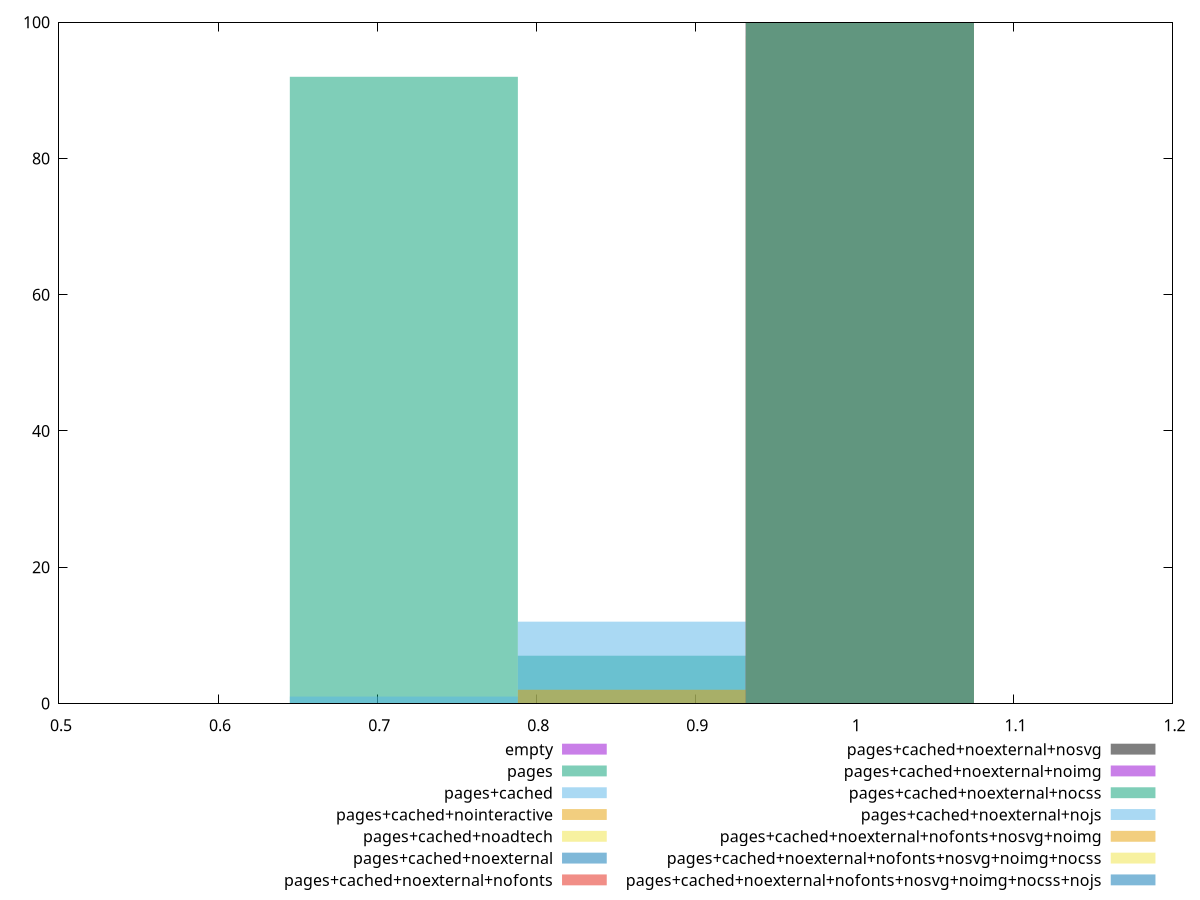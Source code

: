 reset
set terminal svg size 640, 620 enhanced background rgb 'white'
set output "reprap/unminified-css/comparison/histogram/all_score.svg"

$empty <<EOF
1.0035015500113236 100
EOF

$pages <<EOF
1.0035015500113236 1
0.8601441857239915 7
0.7167868214366596 92
EOF

$pagesCached <<EOF
0.7167868214366596 1
0.8601441857239915 12
1.0035015500113236 87
EOF

$pagesCachedNointeractive <<EOF
1.0035015500113236 98
0.8601441857239915 2
EOF

$pagesCachedNoadtech <<EOF
1.0035015500113236 100
EOF

$pagesCachedNoexternal <<EOF
1.0035015500113236 100
EOF

$pagesCachedNoexternalNofonts <<EOF
1.0035015500113236 100
EOF

$pagesCachedNoexternalNosvg <<EOF
1.0035015500113236 100
EOF

$pagesCachedNoexternalNoimg <<EOF
1.0035015500113236 100
EOF

$pagesCachedNoexternalNocss <<EOF
1.0035015500113236 100
EOF

$pagesCachedNoexternalNojs <<EOF
1.0035015500113236 100
EOF

$pagesCachedNoexternalNofontsNosvgNoimg <<EOF
1.0035015500113236 100
EOF

$pagesCachedNoexternalNofontsNosvgNoimgNocss <<EOF
1.0035015500113236 100
EOF

$pagesCachedNoexternalNofontsNosvgNoimgNocssNojs <<EOF
1.0035015500113236 100
EOF

set key outside below
set boxwidth 0.14335736428733192
set yrange [0:100]
set style fill transparent solid 0.5 noborder

plot \
  $empty title "empty" with boxes, \
  $pages title "pages" with boxes, \
  $pagesCached title "pages+cached" with boxes, \
  $pagesCachedNointeractive title "pages+cached+nointeractive" with boxes, \
  $pagesCachedNoadtech title "pages+cached+noadtech" with boxes, \
  $pagesCachedNoexternal title "pages+cached+noexternal" with boxes, \
  $pagesCachedNoexternalNofonts title "pages+cached+noexternal+nofonts" with boxes, \
  $pagesCachedNoexternalNosvg title "pages+cached+noexternal+nosvg" with boxes, \
  $pagesCachedNoexternalNoimg title "pages+cached+noexternal+noimg" with boxes, \
  $pagesCachedNoexternalNocss title "pages+cached+noexternal+nocss" with boxes, \
  $pagesCachedNoexternalNojs title "pages+cached+noexternal+nojs" with boxes, \
  $pagesCachedNoexternalNofontsNosvgNoimg title "pages+cached+noexternal+nofonts+nosvg+noimg" with boxes, \
  $pagesCachedNoexternalNofontsNosvgNoimgNocss title "pages+cached+noexternal+nofonts+nosvg+noimg+nocss" with boxes, \
  $pagesCachedNoexternalNofontsNosvgNoimgNocssNojs title "pages+cached+noexternal+nofonts+nosvg+noimg+nocss+nojs" with boxes, \


reset